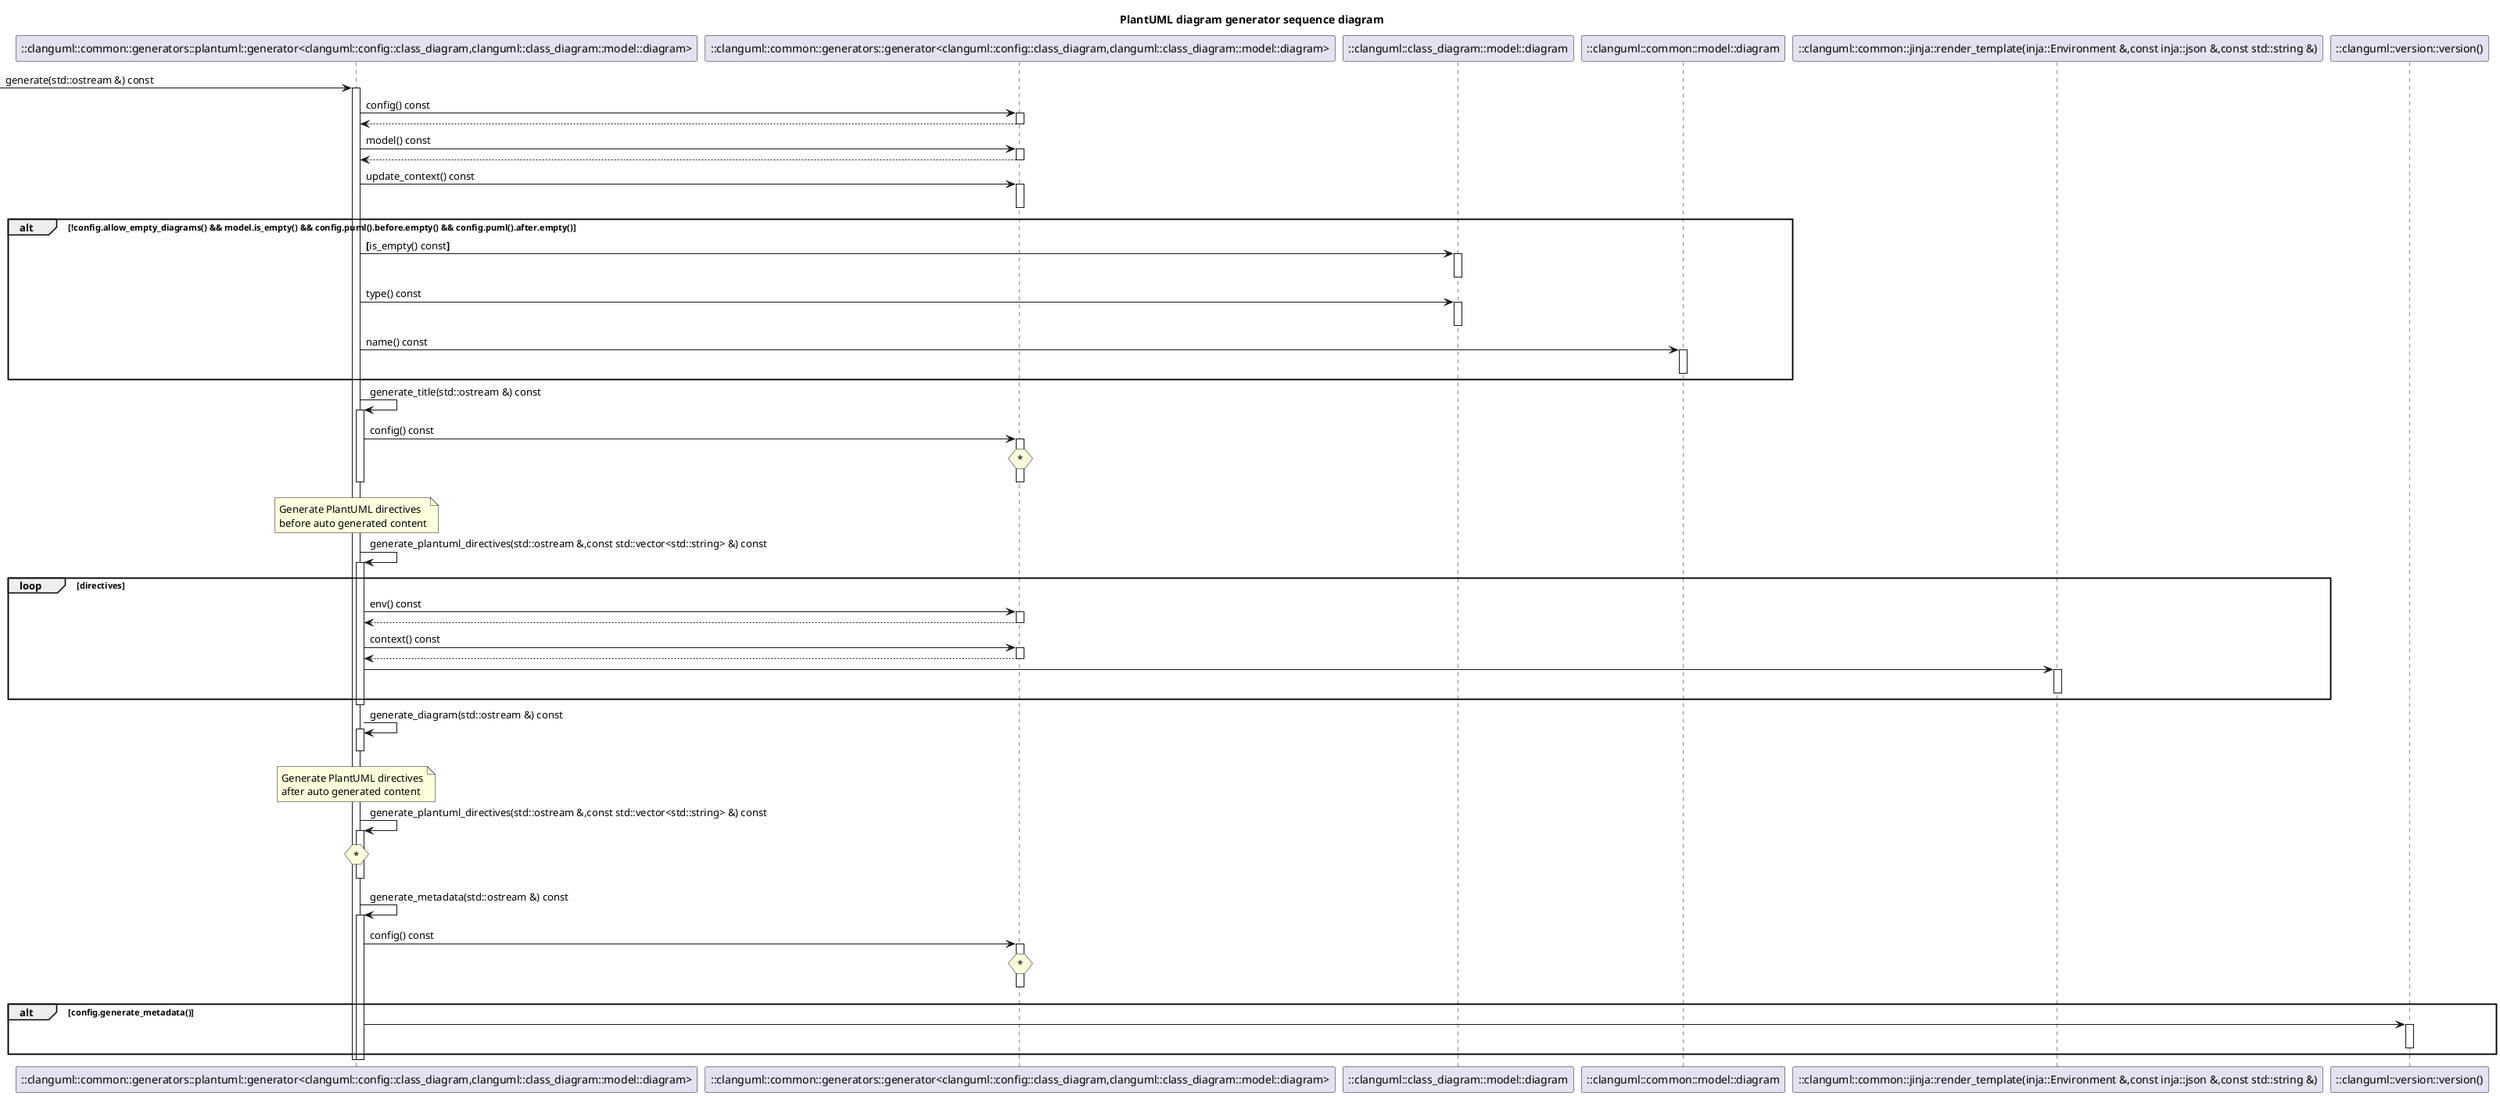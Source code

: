 @startuml
title PlantUML diagram generator sequence diagram
participant "::clanguml::common::generators::plantuml::generator<clanguml::config::class_diagram,clanguml::class_diagram::model::diagram>" as C_0007303806194175061004 [[{generator}]]
[-> C_0007303806194175061004 : generate(std::ostream &) const
activate C_0007303806194175061004
participant "::clanguml::common::generators::generator<clanguml::config::class_diagram,clanguml::class_diagram::model::diagram>" as C_0014482003182127814705 [[{generator}]]
C_0007303806194175061004 -> C_0014482003182127814705 [[{}]] : config() const
activate C_0014482003182127814705
C_0014482003182127814705 --> C_0007303806194175061004
deactivate C_0014482003182127814705
C_0007303806194175061004 -> C_0014482003182127814705 [[{}]] : model() const
activate C_0014482003182127814705
C_0014482003182127814705 --> C_0007303806194175061004
deactivate C_0014482003182127814705
C_0007303806194175061004 -> C_0014482003182127814705 [[{}]] : update_context() const
activate C_0014482003182127814705
deactivate C_0014482003182127814705
alt !config.allow_empty_diagrams() && model.is_empty() && config.puml().before.empty() && config.puml().after.empty()
participant "::clanguml::class_diagram::model::diagram" as C_0007315456613526221498 [[{Class representing a class diagram.}]]
C_0007303806194175061004 -> C_0007315456613526221498 [[{}]] : **[**is_empty() const**]**
activate C_0007315456613526221498
deactivate C_0007315456613526221498
C_0007303806194175061004 -> C_0007315456613526221498 [[{}]] : type() const
activate C_0007315456613526221498
deactivate C_0007315456613526221498
participant "::clanguml::common::model::diagram" as C_0001576551882566686996 [[{Base class for all diagram models}]]
C_0007303806194175061004 -> C_0001576551882566686996 [[{}]] : name() const
activate C_0001576551882566686996
deactivate C_0001576551882566686996
end
C_0007303806194175061004 -> C_0007303806194175061004 [[{}]] : generate_title(std::ostream &) const
activate C_0007303806194175061004
C_0007303806194175061004 -> C_0014482003182127814705 [[{}]] : config() const
activate C_0014482003182127814705
hnote over C_0014482003182127814705 : *
C_0014482003182127814705-[hidden]->C_0014482003182127814705
deactivate C_0014482003182127814705
deactivate C_0007303806194175061004
note over C_0007303806194175061004
Generate PlantUML directives
before auto generated content
end note
C_0007303806194175061004 -> C_0007303806194175061004 [[{}]] : generate_plantuml_directives(std::ostream &,const std::vector<std::string> &) const
activate C_0007303806194175061004
loop directives
C_0007303806194175061004 -> C_0014482003182127814705 [[{}]] : env() const
activate C_0014482003182127814705
C_0014482003182127814705 --> C_0007303806194175061004
deactivate C_0014482003182127814705
C_0007303806194175061004 -> C_0014482003182127814705 [[{}]] : context() const
activate C_0014482003182127814705
C_0014482003182127814705 --> C_0007303806194175061004
deactivate C_0014482003182127814705
participant "::clanguml::common::jinja::render_template(inja::Environment &,const inja::json &,const std::string &)" as C_0004856939666699546185 [[{render_template}]]
C_0007303806194175061004 -> C_0004856939666699546185 [[{}]] : 
activate C_0004856939666699546185
deactivate C_0004856939666699546185
end
deactivate C_0007303806194175061004
C_0007303806194175061004 -> C_0007303806194175061004 [[{}]] : generate_diagram(std::ostream &) const
activate C_0007303806194175061004
deactivate C_0007303806194175061004
note over C_0007303806194175061004
Generate PlantUML directives
after auto generated content
end note
C_0007303806194175061004 -> C_0007303806194175061004 [[{}]] : generate_plantuml_directives(std::ostream &,const std::vector<std::string> &) const
activate C_0007303806194175061004
hnote over C_0007303806194175061004 : *
C_0007303806194175061004-[hidden]->C_0007303806194175061004
deactivate C_0007303806194175061004
C_0007303806194175061004 -> C_0007303806194175061004 [[{}]] : generate_metadata(std::ostream &) const
activate C_0007303806194175061004
C_0007303806194175061004 -> C_0014482003182127814705 [[{}]] : config() const
activate C_0014482003182127814705
hnote over C_0014482003182127814705 : *
C_0014482003182127814705-[hidden]->C_0014482003182127814705
deactivate C_0014482003182127814705
alt config.generate_metadata()
participant "::clanguml::version::version()" as C_0001338719242913888198 [[{version}]]
C_0007303806194175061004 -> C_0001338719242913888198 [[{}]] : 
activate C_0001338719242913888198
deactivate C_0001338719242913888198
end
deactivate C_0007303806194175061004
deactivate C_0007303806194175061004

'Generated with clang-uml, version 0.6.1
'LLVM version Ubuntu clang version 19.1.1 (1ubuntu1)
@enduml
